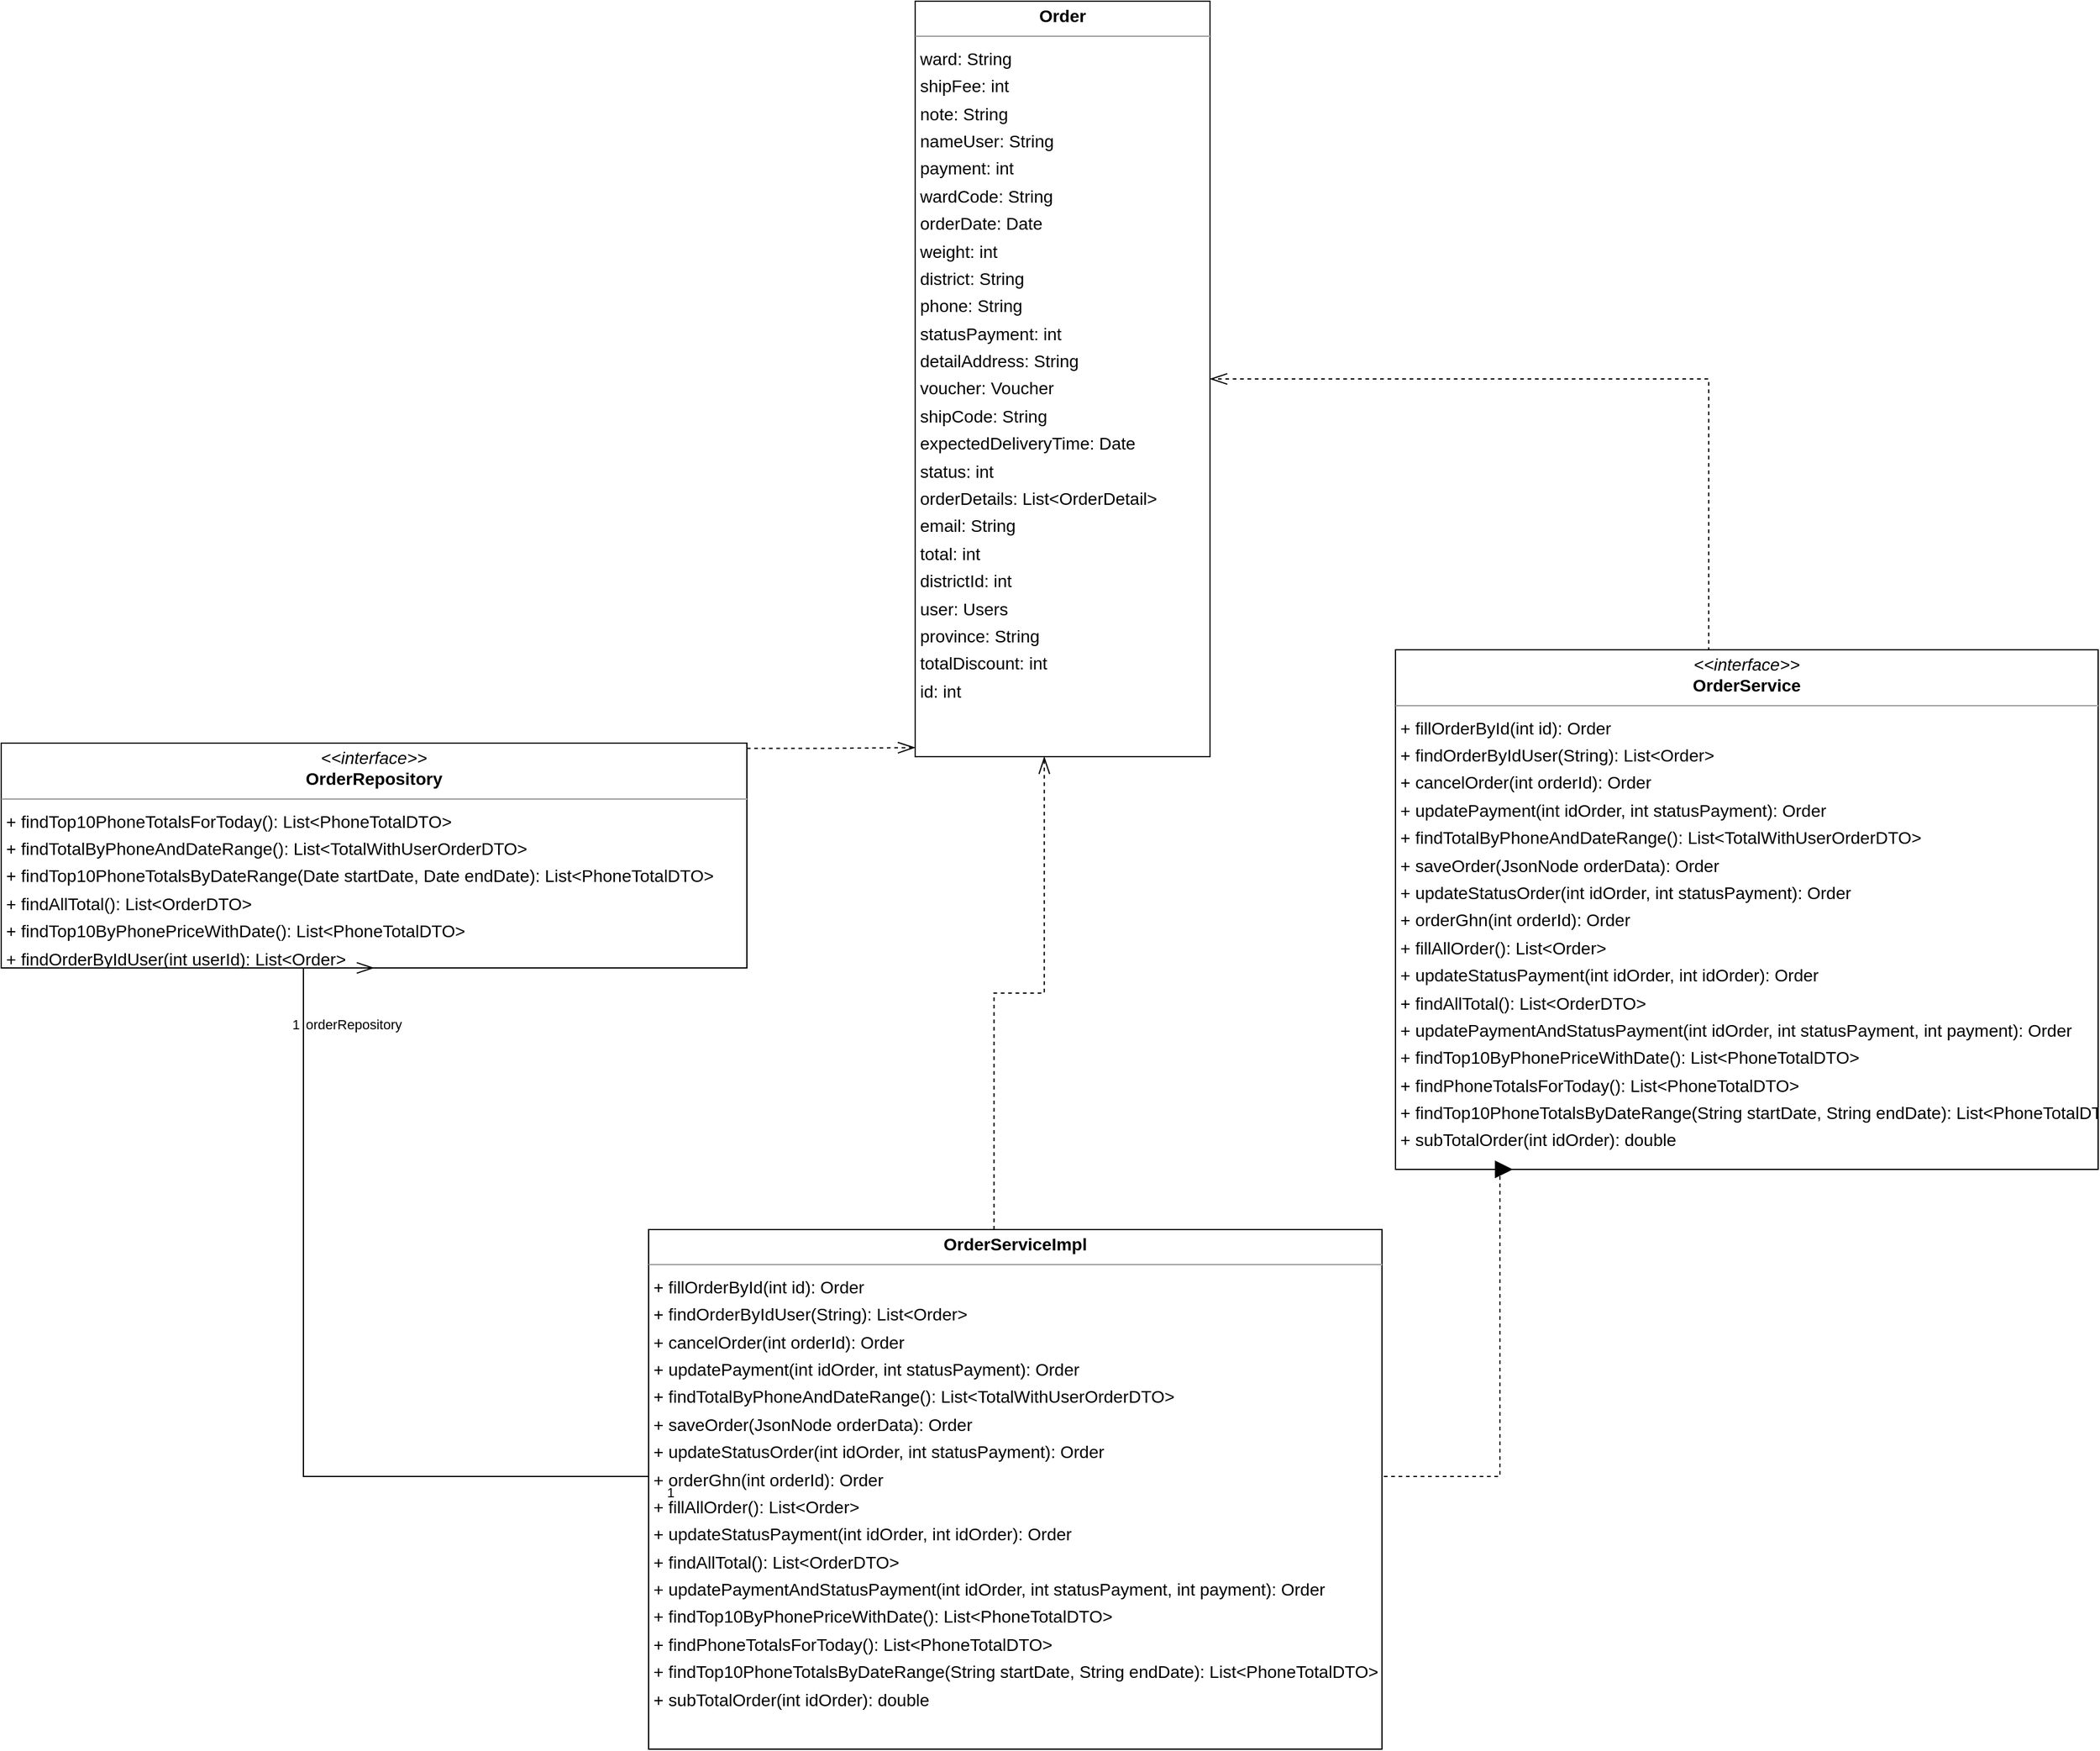 <mxfile version="22.1.4" type="device">
  <diagram id="mrnl5sS8RKW5XvcOha4p" name="Trang-1">
    <mxGraphModel dx="3109" dy="1444" grid="1" gridSize="10" guides="1" tooltips="1" connect="1" arrows="1" fold="1" page="0" pageScale="1" pageWidth="827" pageHeight="1169" background="none" math="0" shadow="0">
      <root>
        <mxCell id="0" />
        <mxCell id="1" parent="0" />
        <mxCell id="node1" value="&lt;p style=&quot;margin:0px;margin-top:4px;text-align:center;&quot;&gt;&lt;b&gt;Order&lt;/b&gt;&lt;/p&gt;&lt;hr size=&quot;1&quot;/&gt;&lt;p style=&quot;margin:0 0 0 4px;line-height:1.6;&quot;&gt; ward: String&lt;br/&gt; shipFee: int&lt;br/&gt; note: String&lt;br/&gt; nameUser: String&lt;br/&gt; payment: int&lt;br/&gt; wardCode: String&lt;br/&gt; orderDate: Date&lt;br/&gt; weight: int&lt;br/&gt; district: String&lt;br/&gt; phone: String&lt;br/&gt; statusPayment: int&lt;br/&gt; detailAddress: String&lt;br/&gt; voucher: Voucher&lt;br/&gt; shipCode: String&lt;br/&gt; expectedDeliveryTime: Date&lt;br/&gt; status: int&lt;br/&gt; orderDetails: List&amp;lt;OrderDetail&amp;gt;&lt;br/&gt; email: String&lt;br/&gt; total: int&lt;br/&gt; districtId: int&lt;br/&gt; user: Users&lt;br/&gt; province: String&lt;br/&gt; totalDiscount: int&lt;br/&gt; id: int&lt;/p&gt;" style="verticalAlign=top;align=left;overflow=fill;fontSize=14;fontFamily=Helvetica;html=1;rounded=0;shadow=0;comic=0;labelBackgroundColor=none;strokeWidth=1;" parent="1" vertex="1">
          <mxGeometry x="-163" y="-210" width="240" height="615" as="geometry" />
        </mxCell>
        <mxCell id="node0" value="&lt;p style=&quot;margin:0px;margin-top:4px;text-align:center;&quot;&gt;&lt;i&gt;&amp;lt;&amp;lt;interface&amp;gt;&amp;gt;&lt;/i&gt;&lt;br&gt;&lt;b&gt;OrderRepository&lt;/b&gt;&lt;/p&gt;&lt;hr size=&quot;1&quot;&gt;&lt;p style=&quot;margin:0 0 0 4px;line-height:1.6;&quot;&gt;+ findTop10PhoneTotalsForToday(): List&amp;lt;PhoneTotalDTO&amp;gt;&lt;br&gt;+ findTotalByPhoneAndDateRange(): List&amp;lt;TotalWithUserOrderDTO&amp;gt;&lt;br&gt;+ findTop10PhoneTotalsByDateRange(Date&amp;nbsp;startDate, Date&amp;nbsp;endDate)&lt;span style=&quot;background-color: initial;&quot;&gt;: List&amp;lt;PhoneTotalDTO&amp;gt;&lt;/span&gt;&lt;/p&gt;&lt;p style=&quot;margin:0 0 0 4px;line-height:1.6;&quot;&gt;+ findAllTotal(): List&amp;lt;OrderDTO&amp;gt;&lt;br&gt;+ findTop10ByPhonePriceWithDate(): List&amp;lt;PhoneTotalDTO&amp;gt;&lt;br&gt;+ findOrderByIdUser(int&amp;nbsp;userId&lt;span style=&quot;background-color: initial;&quot;&gt;): List&amp;lt;Order&amp;gt;&lt;/span&gt;&lt;/p&gt;" style="verticalAlign=top;align=left;overflow=fill;fontSize=14;fontFamily=Helvetica;html=1;rounded=0;shadow=0;comic=0;labelBackgroundColor=none;strokeWidth=1;" parent="1" vertex="1">
          <mxGeometry x="-907" y="394" width="607" height="183" as="geometry" />
        </mxCell>
        <mxCell id="node3" value="&lt;p style=&quot;margin:0px;margin-top:4px;text-align:center;&quot;&gt;&lt;i&gt;&amp;lt;&amp;lt;interface&amp;gt;&amp;gt;&lt;/i&gt;&lt;br&gt;&lt;b&gt;OrderService&lt;/b&gt;&lt;/p&gt;&lt;hr size=&quot;1&quot;&gt;&lt;p style=&quot;margin:0 0 0 4px;line-height:1.6;&quot;&gt;+ fillOrderById(int&amp;nbsp;id&lt;span style=&quot;background-color: initial;&quot;&gt;): Order&lt;/span&gt;&lt;/p&gt;&lt;p style=&quot;margin:0 0 0 4px;line-height:1.6;&quot;&gt;+ findOrderByIdUser(String): List&amp;lt;Order&amp;gt;&lt;br&gt;+ cancelOrder(int&amp;nbsp;orderId&lt;span style=&quot;background-color: initial;&quot;&gt;): Order&lt;/span&gt;&lt;/p&gt;&lt;p style=&quot;margin:0 0 0 4px;line-height:1.6;&quot;&gt;+ updatePayment(int idOrder, int&amp;nbsp;statusPayment&lt;span style=&quot;background-color: initial;&quot;&gt;): Order&lt;/span&gt;&lt;/p&gt;&lt;p style=&quot;margin:0 0 0 4px;line-height:1.6;&quot;&gt;+ findTotalByPhoneAndDateRange(): List&amp;lt;TotalWithUserOrderDTO&amp;gt;&lt;br&gt;+ saveOrder(JsonNode&amp;nbsp;orderData&lt;span style=&quot;background-color: initial;&quot;&gt;): Order&lt;/span&gt;&lt;/p&gt;&lt;p style=&quot;margin:0 0 0 4px;line-height:1.6;&quot;&gt;+ updateStatusOrder(int&amp;nbsp;idOrder, int&amp;nbsp;statusPayment&lt;span style=&quot;background-color: initial;&quot;&gt;): Order&lt;/span&gt;&lt;/p&gt;&lt;p style=&quot;margin:0 0 0 4px;line-height:1.6;&quot;&gt;+ orderGhn(int&amp;nbsp;orderId&lt;span style=&quot;background-color: initial;&quot;&gt;): Order&lt;/span&gt;&lt;/p&gt;&lt;p style=&quot;margin:0 0 0 4px;line-height:1.6;&quot;&gt;+ fillAllOrder(): List&amp;lt;Order&amp;gt;&lt;br&gt;+ updateStatusPayment(int&amp;nbsp;idOrder, int&amp;nbsp;idOrder&lt;span style=&quot;background-color: initial;&quot;&gt;): Order&lt;/span&gt;&lt;/p&gt;&lt;p style=&quot;margin:0 0 0 4px;line-height:1.6;&quot;&gt;+ findAllTotal(): List&amp;lt;OrderDTO&amp;gt;&lt;br&gt;+ updatePaymentAndStatusPayment(int&amp;nbsp;idOrder, int statusPayment, int&amp;nbsp;payment&lt;span style=&quot;background-color: initial;&quot;&gt;): Order&lt;/span&gt;&lt;/p&gt;&lt;p style=&quot;margin:0 0 0 4px;line-height:1.6;&quot;&gt;+ findTop10ByPhonePriceWithDate(): List&amp;lt;PhoneTotalDTO&amp;gt;&lt;br&gt;+ findPhoneTotalsForToday(): List&amp;lt;PhoneTotalDTO&amp;gt;&lt;br&gt;+ findTop10PhoneTotalsByDateRange(String&amp;nbsp;startDate, String&amp;nbsp;endDate&lt;span style=&quot;background-color: initial;&quot;&gt;): List&amp;lt;PhoneTotalDTO&amp;gt;&lt;/span&gt;&lt;/p&gt;&lt;p style=&quot;margin:0 0 0 4px;line-height:1.6;&quot;&gt;+ subTotalOrder(int&amp;nbsp;idOrder&lt;span style=&quot;background-color: initial;&quot;&gt;): double&lt;/span&gt;&lt;/p&gt;" style="verticalAlign=top;align=left;overflow=fill;fontSize=14;fontFamily=Helvetica;html=1;rounded=0;shadow=0;comic=0;labelBackgroundColor=none;strokeWidth=1;" parent="1" vertex="1">
          <mxGeometry x="228" y="318" width="572" height="423" as="geometry" />
        </mxCell>
        <mxCell id="node2" value="&lt;p style=&quot;margin:0px;margin-top:4px;text-align:center;&quot;&gt;&lt;b&gt;OrderServiceImpl&lt;/b&gt;&lt;/p&gt;&lt;hr size=&quot;1&quot;&gt;&lt;p style=&quot;border-color: var(--border-color); margin: 0px 0px 0px 4px; line-height: 1.6;&quot;&gt;+ fillOrderById(int&amp;nbsp;id): Order&lt;/p&gt;&lt;p style=&quot;border-color: var(--border-color); margin: 0px 0px 0px 4px; line-height: 1.6;&quot;&gt;+ findOrderByIdUser(String): List&amp;lt;Order&amp;gt;&lt;br style=&quot;border-color: var(--border-color);&quot;&gt;+ cancelOrder(int&amp;nbsp;orderId&lt;span style=&quot;border-color: var(--border-color); background-color: initial;&quot;&gt;): Order&lt;/span&gt;&lt;/p&gt;&lt;p style=&quot;border-color: var(--border-color); margin: 0px 0px 0px 4px; line-height: 1.6;&quot;&gt;+ updatePayment(int idOrder, int&amp;nbsp;statusPayment&lt;span style=&quot;border-color: var(--border-color); background-color: initial;&quot;&gt;): Order&lt;/span&gt;&lt;/p&gt;&lt;p style=&quot;border-color: var(--border-color); margin: 0px 0px 0px 4px; line-height: 1.6;&quot;&gt;+ findTotalByPhoneAndDateRange(): List&amp;lt;TotalWithUserOrderDTO&amp;gt;&lt;br style=&quot;border-color: var(--border-color);&quot;&gt;+ saveOrder(JsonNode&amp;nbsp;orderData&lt;span style=&quot;border-color: var(--border-color); background-color: initial;&quot;&gt;): Order&lt;/span&gt;&lt;/p&gt;&lt;p style=&quot;border-color: var(--border-color); margin: 0px 0px 0px 4px; line-height: 1.6;&quot;&gt;+ updateStatusOrder(int&amp;nbsp;idOrder, int&amp;nbsp;statusPayment&lt;span style=&quot;border-color: var(--border-color); background-color: initial;&quot;&gt;): Order&lt;/span&gt;&lt;/p&gt;&lt;p style=&quot;border-color: var(--border-color); margin: 0px 0px 0px 4px; line-height: 1.6;&quot;&gt;+ orderGhn(int&amp;nbsp;orderId&lt;span style=&quot;border-color: var(--border-color); background-color: initial;&quot;&gt;): Order&lt;/span&gt;&lt;/p&gt;&lt;p style=&quot;border-color: var(--border-color); margin: 0px 0px 0px 4px; line-height: 1.6;&quot;&gt;+ fillAllOrder(): List&amp;lt;Order&amp;gt;&lt;br style=&quot;border-color: var(--border-color);&quot;&gt;+ updateStatusPayment(int&amp;nbsp;idOrder, int&amp;nbsp;idOrder&lt;span style=&quot;border-color: var(--border-color); background-color: initial;&quot;&gt;): Order&lt;/span&gt;&lt;/p&gt;&lt;p style=&quot;border-color: var(--border-color); margin: 0px 0px 0px 4px; line-height: 1.6;&quot;&gt;+ findAllTotal(): List&amp;lt;OrderDTO&amp;gt;&lt;br style=&quot;border-color: var(--border-color);&quot;&gt;+ updatePaymentAndStatusPayment(int&amp;nbsp;idOrder, int statusPayment, int&amp;nbsp;payment&lt;span style=&quot;border-color: var(--border-color); background-color: initial;&quot;&gt;): Order&lt;/span&gt;&lt;/p&gt;&lt;p style=&quot;border-color: var(--border-color); margin: 0px 0px 0px 4px; line-height: 1.6;&quot;&gt;+ findTop10ByPhonePriceWithDate(): List&amp;lt;PhoneTotalDTO&amp;gt;&lt;br style=&quot;border-color: var(--border-color);&quot;&gt;+ findPhoneTotalsForToday(): List&amp;lt;PhoneTotalDTO&amp;gt;&lt;br style=&quot;border-color: var(--border-color);&quot;&gt;+ findTop10PhoneTotalsByDateRange(String&amp;nbsp;startDate, String&amp;nbsp;endDate&lt;span style=&quot;border-color: var(--border-color); background-color: initial;&quot;&gt;): List&amp;lt;PhoneTotalDTO&amp;gt;&lt;/span&gt;&lt;/p&gt;&lt;p style=&quot;border-color: var(--border-color); margin: 0px 0px 0px 4px; line-height: 1.6;&quot;&gt;+ subTotalOrder(int&amp;nbsp;idOrder&lt;span style=&quot;border-color: var(--border-color); background-color: initial;&quot;&gt;): double&lt;/span&gt;&lt;/p&gt;" style="verticalAlign=top;align=left;overflow=fill;fontSize=14;fontFamily=Helvetica;html=1;rounded=0;shadow=0;comic=0;labelBackgroundColor=none;strokeWidth=1;" parent="1" vertex="1">
          <mxGeometry x="-380" y="790" width="597" height="423" as="geometry" />
        </mxCell>
        <mxCell id="edge2" value="" style="html=1;rounded=0;edgeStyle=orthogonalEdgeStyle;dashed=1;startArrow=none;endArrow=openThin;endSize=12;exitX=1.000;exitY=0.023;exitDx=0;exitDy=0;entryX=0.000;entryY=0.988;entryDx=0;entryDy=0;labelBackgroundColor=none;fontColor=default;" parent="1" source="node0" target="node1" edge="1">
          <mxGeometry width="50" height="50" relative="1" as="geometry">
            <Array as="points" />
          </mxGeometry>
        </mxCell>
        <mxCell id="edge1" value="" style="html=1;rounded=0;edgeStyle=orthogonalEdgeStyle;dashed=1;startArrow=none;endArrow=openThin;endSize=12;exitX=0.500;exitY=0.000;exitDx=0;exitDy=0;entryX=1.000;entryY=0.500;entryDx=0;entryDy=0;labelBackgroundColor=none;fontColor=default;" parent="1" source="node3" target="node1" edge="1">
          <mxGeometry width="50" height="50" relative="1" as="geometry">
            <Array as="points">
              <mxPoint x="483" y="98" />
            </Array>
          </mxGeometry>
        </mxCell>
        <mxCell id="edge3" value="" style="html=1;rounded=0;edgeStyle=orthogonalEdgeStyle;dashed=1;startArrow=none;endArrow=openThin;endSize=12;exitX=0.471;exitY=0.000;exitDx=0;exitDy=0;entryX=0.438;entryY=1.000;entryDx=0;entryDy=0;labelBackgroundColor=none;fontColor=default;" parent="1" source="node2" target="node1" edge="1">
          <mxGeometry width="50" height="50" relative="1" as="geometry">
            <Array as="points" />
          </mxGeometry>
        </mxCell>
        <mxCell id="edge4" value="" style="html=1;rounded=0;edgeStyle=orthogonalEdgeStyle;dashed=0;startArrow=diamondThinstartSize=12;endArrow=openThin;endSize=12;exitX=0.000;exitY=0.500;exitDx=0;exitDy=0;entryX=0.500;entryY=1.000;entryDx=0;entryDy=0;labelBackgroundColor=none;fontColor=default;" parent="1" source="node2" target="node0" edge="1">
          <mxGeometry width="50" height="50" relative="1" as="geometry">
            <Array as="points">
              <mxPoint x="-661" y="991" />
            </Array>
          </mxGeometry>
        </mxCell>
        <mxCell id="label24" value="1" style="edgeLabel;resizable=0;html=1;align=left;verticalAlign=top;labelBackgroundColor=none;rounded=0;" parent="edge4" vertex="1" connectable="0">
          <mxGeometry x="-367" y="991" as="geometry" />
        </mxCell>
        <mxCell id="label28" value="1" style="edgeLabel;resizable=0;html=1;align=left;verticalAlign=top;labelBackgroundColor=none;rounded=0;" parent="edge4" vertex="1" connectable="0">
          <mxGeometry x="-672" y="610" as="geometry" />
        </mxCell>
        <mxCell id="label29" value="orderRepository" style="edgeLabel;resizable=0;html=1;align=left;verticalAlign=top;labelBackgroundColor=none;rounded=0;" parent="edge4" vertex="1" connectable="0">
          <mxGeometry x="-661" y="610" as="geometry" />
        </mxCell>
        <mxCell id="edge0" value="" style="html=1;rounded=0;edgeStyle=orthogonalEdgeStyle;dashed=1;startArrow=none;endArrow=block;endSize=12;exitX=1.000;exitY=0.500;exitDx=0;exitDy=0;entryX=0.167;entryY=1.000;entryDx=0;entryDy=0;labelBackgroundColor=none;fontColor=default;" parent="1" source="node2" target="node3" edge="1">
          <mxGeometry width="50" height="50" relative="1" as="geometry">
            <Array as="points">
              <mxPoint x="313" y="991" />
            </Array>
          </mxGeometry>
        </mxCell>
      </root>
    </mxGraphModel>
  </diagram>
</mxfile>
